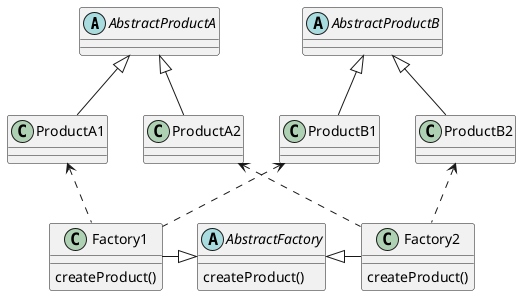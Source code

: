 @startuml

abstract class AbstractProductA
abstract class AbstractProductB
abstract AbstractFactory

class ProductA1 {

}

class ProductB1 {

}

class ProductA2 {

}

class ProductB2 {

}

abstract class AbstractFactory{
    createProduct()
}

class Factory1 {
    createProduct()
}


class Factory2 {
    createProduct()
}

AbstractFactory <|-left- Factory1
AbstractFactory <|-right- Factory2

AbstractProductA <|-- ProductA1
AbstractProductA <|-- ProductA2
AbstractProductB <|-- ProductB1
AbstractProductB <|-- ProductB2

ProductA1 <.. Factory1
ProductB1 <.. Factory1
ProductA2 <.. Factory2
ProductB2 <.. Factory2

@enduml